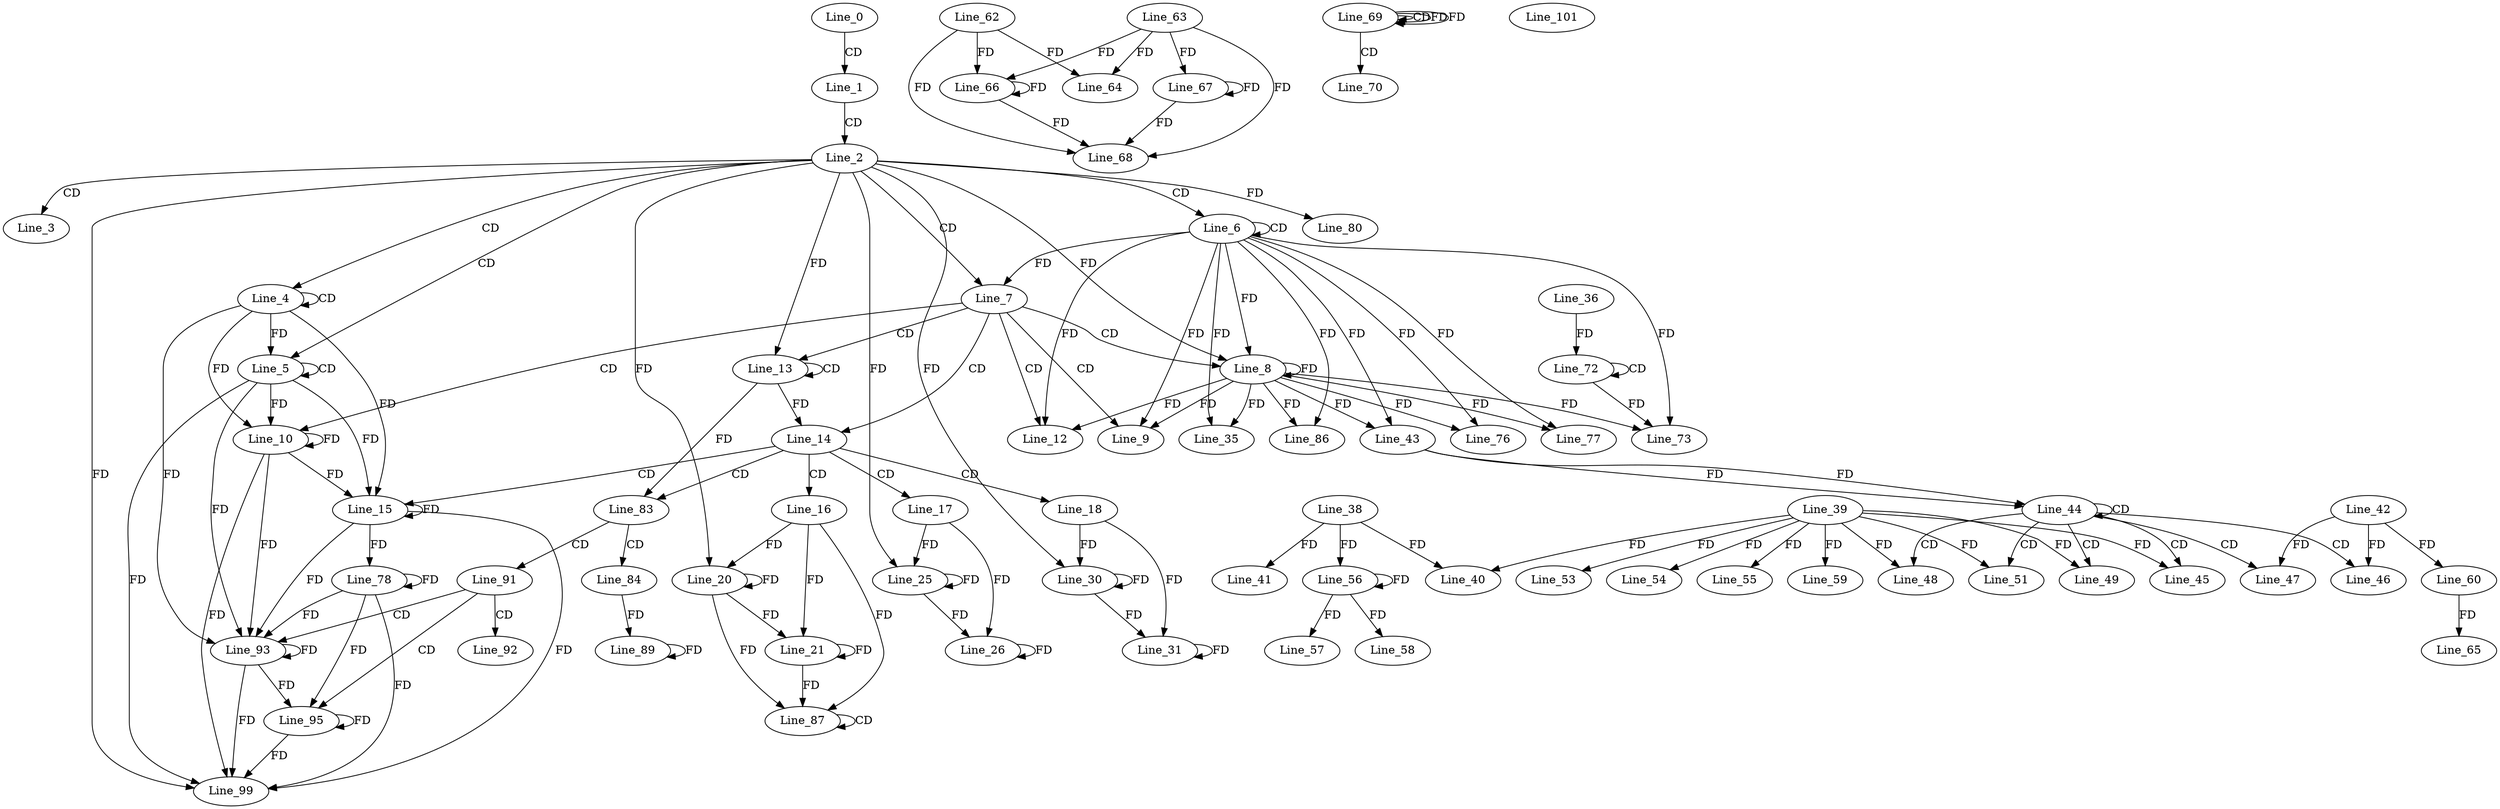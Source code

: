 digraph G {
  Line_0;
  Line_1;
  Line_2;
  Line_3;
  Line_4;
  Line_4;
  Line_5;
  Line_5;
  Line_6;
  Line_6;
  Line_7;
  Line_8;
  Line_8;
  Line_9;
  Line_10;
  Line_10;
  Line_12;
  Line_13;
  Line_13;
  Line_14;
  Line_14;
  Line_15;
  Line_15;
  Line_16;
  Line_17;
  Line_18;
  Line_20;
  Line_20;
  Line_20;
  Line_21;
  Line_25;
  Line_25;
  Line_25;
  Line_26;
  Line_30;
  Line_30;
  Line_30;
  Line_31;
  Line_35;
  Line_38;
  Line_40;
  Line_39;
  Line_41;
  Line_43;
  Line_43;
  Line_44;
  Line_44;
  Line_45;
  Line_46;
  Line_42;
  Line_46;
  Line_47;
  Line_47;
  Line_48;
  Line_49;
  Line_51;
  Line_53;
  Line_54;
  Line_55;
  Line_56;
  Line_57;
  Line_58;
  Line_59;
  Line_60;
  Line_62;
  Line_64;
  Line_63;
  Line_60;
  Line_65;
  Line_66;
  Line_67;
  Line_68;
  Line_69;
  Line_69;
  Line_69;
  Line_70;
  Line_72;
  Line_72;
  Line_36;
  Line_73;
  Line_76;
  Line_77;
  Line_78;
  Line_78;
  Line_80;
  Line_83;
  Line_83;
  Line_84;
  Line_86;
  Line_87;
  Line_87;
  Line_89;
  Line_91;
  Line_92;
  Line_93;
  Line_93;
  Line_95;
  Line_95;
  Line_99;
  Line_101;
  Line_0 -> Line_1 [ label="CD" ];
  Line_1 -> Line_2 [ label="CD" ];
  Line_2 -> Line_3 [ label="CD" ];
  Line_2 -> Line_4 [ label="CD" ];
  Line_4 -> Line_4 [ label="CD" ];
  Line_2 -> Line_5 [ label="CD" ];
  Line_5 -> Line_5 [ label="CD" ];
  Line_4 -> Line_5 [ label="FD" ];
  Line_2 -> Line_6 [ label="CD" ];
  Line_6 -> Line_6 [ label="CD" ];
  Line_2 -> Line_7 [ label="CD" ];
  Line_6 -> Line_7 [ label="FD" ];
  Line_7 -> Line_8 [ label="CD" ];
  Line_6 -> Line_8 [ label="FD" ];
  Line_8 -> Line_8 [ label="FD" ];
  Line_2 -> Line_8 [ label="FD" ];
  Line_7 -> Line_9 [ label="CD" ];
  Line_6 -> Line_9 [ label="FD" ];
  Line_8 -> Line_9 [ label="FD" ];
  Line_7 -> Line_10 [ label="CD" ];
  Line_5 -> Line_10 [ label="FD" ];
  Line_10 -> Line_10 [ label="FD" ];
  Line_4 -> Line_10 [ label="FD" ];
  Line_7 -> Line_12 [ label="CD" ];
  Line_6 -> Line_12 [ label="FD" ];
  Line_8 -> Line_12 [ label="FD" ];
  Line_7 -> Line_13 [ label="CD" ];
  Line_13 -> Line_13 [ label="CD" ];
  Line_2 -> Line_13 [ label="FD" ];
  Line_7 -> Line_14 [ label="CD" ];
  Line_13 -> Line_14 [ label="FD" ];
  Line_14 -> Line_15 [ label="CD" ];
  Line_5 -> Line_15 [ label="FD" ];
  Line_10 -> Line_15 [ label="FD" ];
  Line_15 -> Line_15 [ label="FD" ];
  Line_4 -> Line_15 [ label="FD" ];
  Line_14 -> Line_16 [ label="CD" ];
  Line_14 -> Line_17 [ label="CD" ];
  Line_14 -> Line_18 [ label="CD" ];
  Line_16 -> Line_20 [ label="FD" ];
  Line_20 -> Line_20 [ label="FD" ];
  Line_2 -> Line_20 [ label="FD" ];
  Line_16 -> Line_21 [ label="FD" ];
  Line_20 -> Line_21 [ label="FD" ];
  Line_21 -> Line_21 [ label="FD" ];
  Line_17 -> Line_25 [ label="FD" ];
  Line_25 -> Line_25 [ label="FD" ];
  Line_2 -> Line_25 [ label="FD" ];
  Line_17 -> Line_26 [ label="FD" ];
  Line_25 -> Line_26 [ label="FD" ];
  Line_26 -> Line_26 [ label="FD" ];
  Line_18 -> Line_30 [ label="FD" ];
  Line_30 -> Line_30 [ label="FD" ];
  Line_2 -> Line_30 [ label="FD" ];
  Line_18 -> Line_31 [ label="FD" ];
  Line_30 -> Line_31 [ label="FD" ];
  Line_31 -> Line_31 [ label="FD" ];
  Line_6 -> Line_35 [ label="FD" ];
  Line_8 -> Line_35 [ label="FD" ];
  Line_38 -> Line_40 [ label="FD" ];
  Line_39 -> Line_40 [ label="FD" ];
  Line_38 -> Line_41 [ label="FD" ];
  Line_6 -> Line_43 [ label="FD" ];
  Line_8 -> Line_43 [ label="FD" ];
  Line_43 -> Line_44 [ label="FD" ];
  Line_44 -> Line_44 [ label="CD" ];
  Line_43 -> Line_44 [ label="FD" ];
  Line_44 -> Line_45 [ label="CD" ];
  Line_39 -> Line_45 [ label="FD" ];
  Line_44 -> Line_46 [ label="CD" ];
  Line_42 -> Line_46 [ label="FD" ];
  Line_44 -> Line_47 [ label="CD" ];
  Line_42 -> Line_47 [ label="FD" ];
  Line_44 -> Line_48 [ label="CD" ];
  Line_39 -> Line_48 [ label="FD" ];
  Line_44 -> Line_49 [ label="CD" ];
  Line_39 -> Line_49 [ label="FD" ];
  Line_44 -> Line_51 [ label="CD" ];
  Line_39 -> Line_51 [ label="FD" ];
  Line_39 -> Line_53 [ label="FD" ];
  Line_39 -> Line_54 [ label="FD" ];
  Line_39 -> Line_55 [ label="FD" ];
  Line_38 -> Line_56 [ label="FD" ];
  Line_56 -> Line_56 [ label="FD" ];
  Line_56 -> Line_57 [ label="FD" ];
  Line_56 -> Line_58 [ label="FD" ];
  Line_39 -> Line_59 [ label="FD" ];
  Line_42 -> Line_60 [ label="FD" ];
  Line_62 -> Line_64 [ label="FD" ];
  Line_63 -> Line_64 [ label="FD" ];
  Line_60 -> Line_65 [ label="FD" ];
  Line_62 -> Line_66 [ label="FD" ];
  Line_66 -> Line_66 [ label="FD" ];
  Line_63 -> Line_66 [ label="FD" ];
  Line_63 -> Line_67 [ label="FD" ];
  Line_67 -> Line_67 [ label="FD" ];
  Line_62 -> Line_68 [ label="FD" ];
  Line_66 -> Line_68 [ label="FD" ];
  Line_63 -> Line_68 [ label="FD" ];
  Line_67 -> Line_68 [ label="FD" ];
  Line_69 -> Line_69 [ label="CD" ];
  Line_69 -> Line_69 [ label="FD" ];
  Line_69 -> Line_70 [ label="CD" ];
  Line_72 -> Line_72 [ label="CD" ];
  Line_36 -> Line_72 [ label="FD" ];
  Line_6 -> Line_73 [ label="FD" ];
  Line_8 -> Line_73 [ label="FD" ];
  Line_72 -> Line_73 [ label="FD" ];
  Line_6 -> Line_76 [ label="FD" ];
  Line_8 -> Line_76 [ label="FD" ];
  Line_6 -> Line_77 [ label="FD" ];
  Line_8 -> Line_77 [ label="FD" ];
  Line_15 -> Line_78 [ label="FD" ];
  Line_78 -> Line_78 [ label="FD" ];
  Line_2 -> Line_80 [ label="FD" ];
  Line_14 -> Line_83 [ label="CD" ];
  Line_13 -> Line_83 [ label="FD" ];
  Line_83 -> Line_84 [ label="CD" ];
  Line_6 -> Line_86 [ label="FD" ];
  Line_8 -> Line_86 [ label="FD" ];
  Line_87 -> Line_87 [ label="CD" ];
  Line_16 -> Line_87 [ label="FD" ];
  Line_20 -> Line_87 [ label="FD" ];
  Line_21 -> Line_87 [ label="FD" ];
  Line_84 -> Line_89 [ label="FD" ];
  Line_89 -> Line_89 [ label="FD" ];
  Line_83 -> Line_91 [ label="CD" ];
  Line_91 -> Line_92 [ label="CD" ];
  Line_91 -> Line_93 [ label="CD" ];
  Line_5 -> Line_93 [ label="FD" ];
  Line_10 -> Line_93 [ label="FD" ];
  Line_15 -> Line_93 [ label="FD" ];
  Line_78 -> Line_93 [ label="FD" ];
  Line_93 -> Line_93 [ label="FD" ];
  Line_4 -> Line_93 [ label="FD" ];
  Line_91 -> Line_95 [ label="CD" ];
  Line_78 -> Line_95 [ label="FD" ];
  Line_93 -> Line_95 [ label="FD" ];
  Line_95 -> Line_95 [ label="FD" ];
  Line_5 -> Line_99 [ label="FD" ];
  Line_10 -> Line_99 [ label="FD" ];
  Line_15 -> Line_99 [ label="FD" ];
  Line_78 -> Line_99 [ label="FD" ];
  Line_93 -> Line_99 [ label="FD" ];
  Line_95 -> Line_99 [ label="FD" ];
  Line_2 -> Line_99 [ label="FD" ];
  Line_69 -> Line_69 [ label="FD" ];
}
